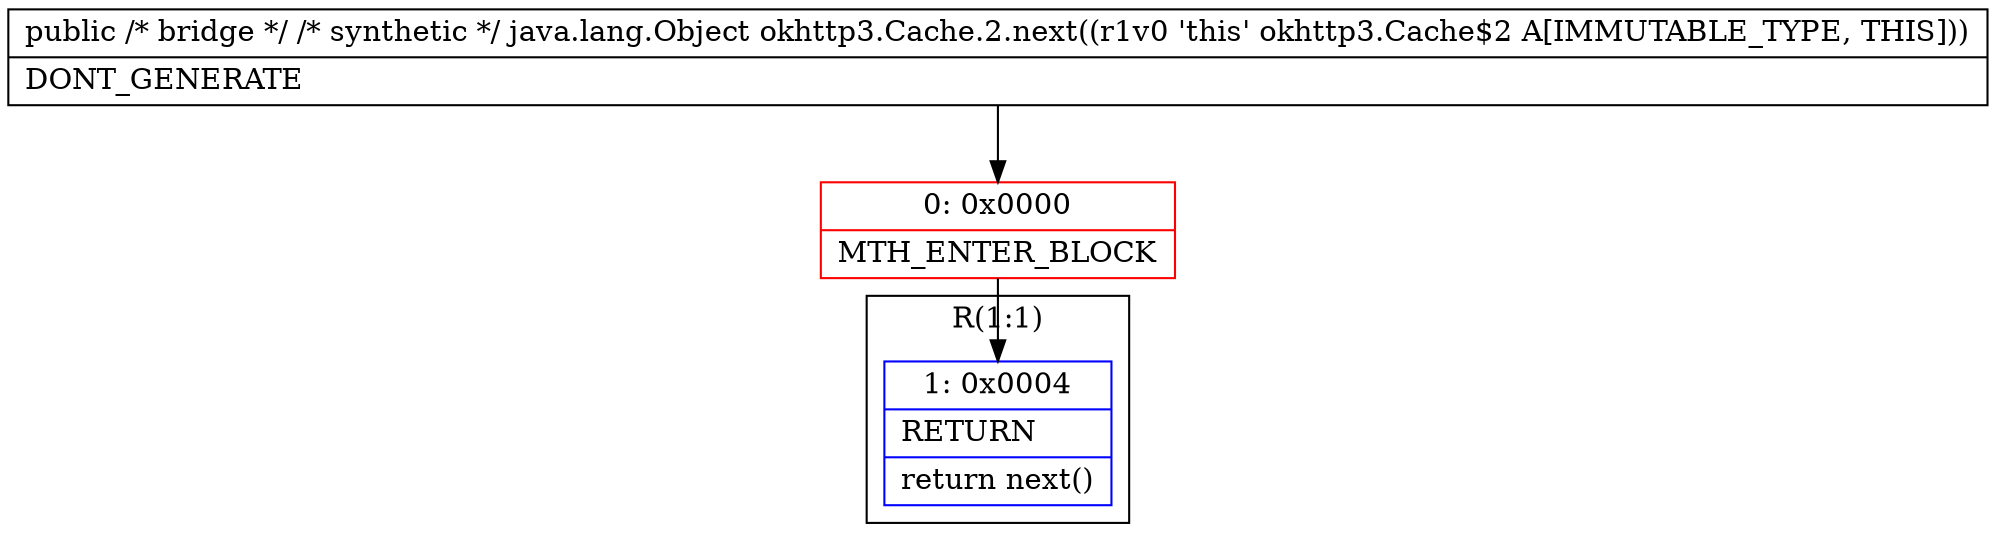 digraph "CFG forokhttp3.Cache.2.next()Ljava\/lang\/Object;" {
subgraph cluster_Region_99202610 {
label = "R(1:1)";
node [shape=record,color=blue];
Node_1 [shape=record,label="{1\:\ 0x0004|RETURN\l|return next()\l}"];
}
Node_0 [shape=record,color=red,label="{0\:\ 0x0000|MTH_ENTER_BLOCK\l}"];
MethodNode[shape=record,label="{public \/* bridge *\/ \/* synthetic *\/ java.lang.Object okhttp3.Cache.2.next((r1v0 'this' okhttp3.Cache$2 A[IMMUTABLE_TYPE, THIS]))  | DONT_GENERATE\l}"];
MethodNode -> Node_0;
Node_0 -> Node_1;
}

